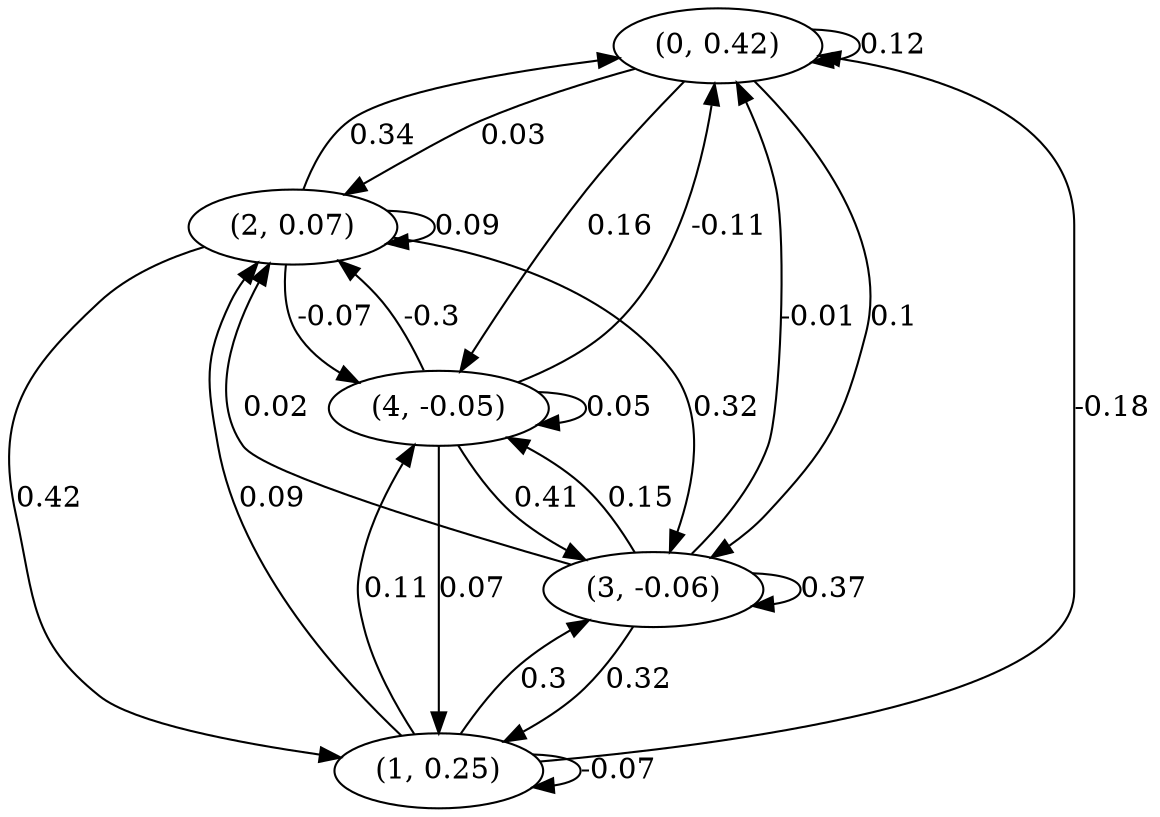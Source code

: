 digraph {
    0 [ label = "(0, 0.42)" ]
    1 [ label = "(1, 0.25)" ]
    2 [ label = "(2, 0.07)" ]
    3 [ label = "(3, -0.06)" ]
    4 [ label = "(4, -0.05)" ]
    0 -> 0 [ label = "0.12" ]
    1 -> 1 [ label = "-0.07" ]
    2 -> 2 [ label = "0.09" ]
    3 -> 3 [ label = "0.37" ]
    4 -> 4 [ label = "0.05" ]
    1 -> 0 [ label = "-0.18" ]
    2 -> 0 [ label = "0.34" ]
    3 -> 0 [ label = "-0.01" ]
    4 -> 0 [ label = "-0.11" ]
    2 -> 1 [ label = "0.42" ]
    3 -> 1 [ label = "0.32" ]
    4 -> 1 [ label = "0.07" ]
    0 -> 2 [ label = "0.03" ]
    1 -> 2 [ label = "0.09" ]
    3 -> 2 [ label = "0.02" ]
    4 -> 2 [ label = "-0.3" ]
    0 -> 3 [ label = "0.1" ]
    1 -> 3 [ label = "0.3" ]
    2 -> 3 [ label = "0.32" ]
    4 -> 3 [ label = "0.41" ]
    0 -> 4 [ label = "0.16" ]
    1 -> 4 [ label = "0.11" ]
    2 -> 4 [ label = "-0.07" ]
    3 -> 4 [ label = "0.15" ]
}

